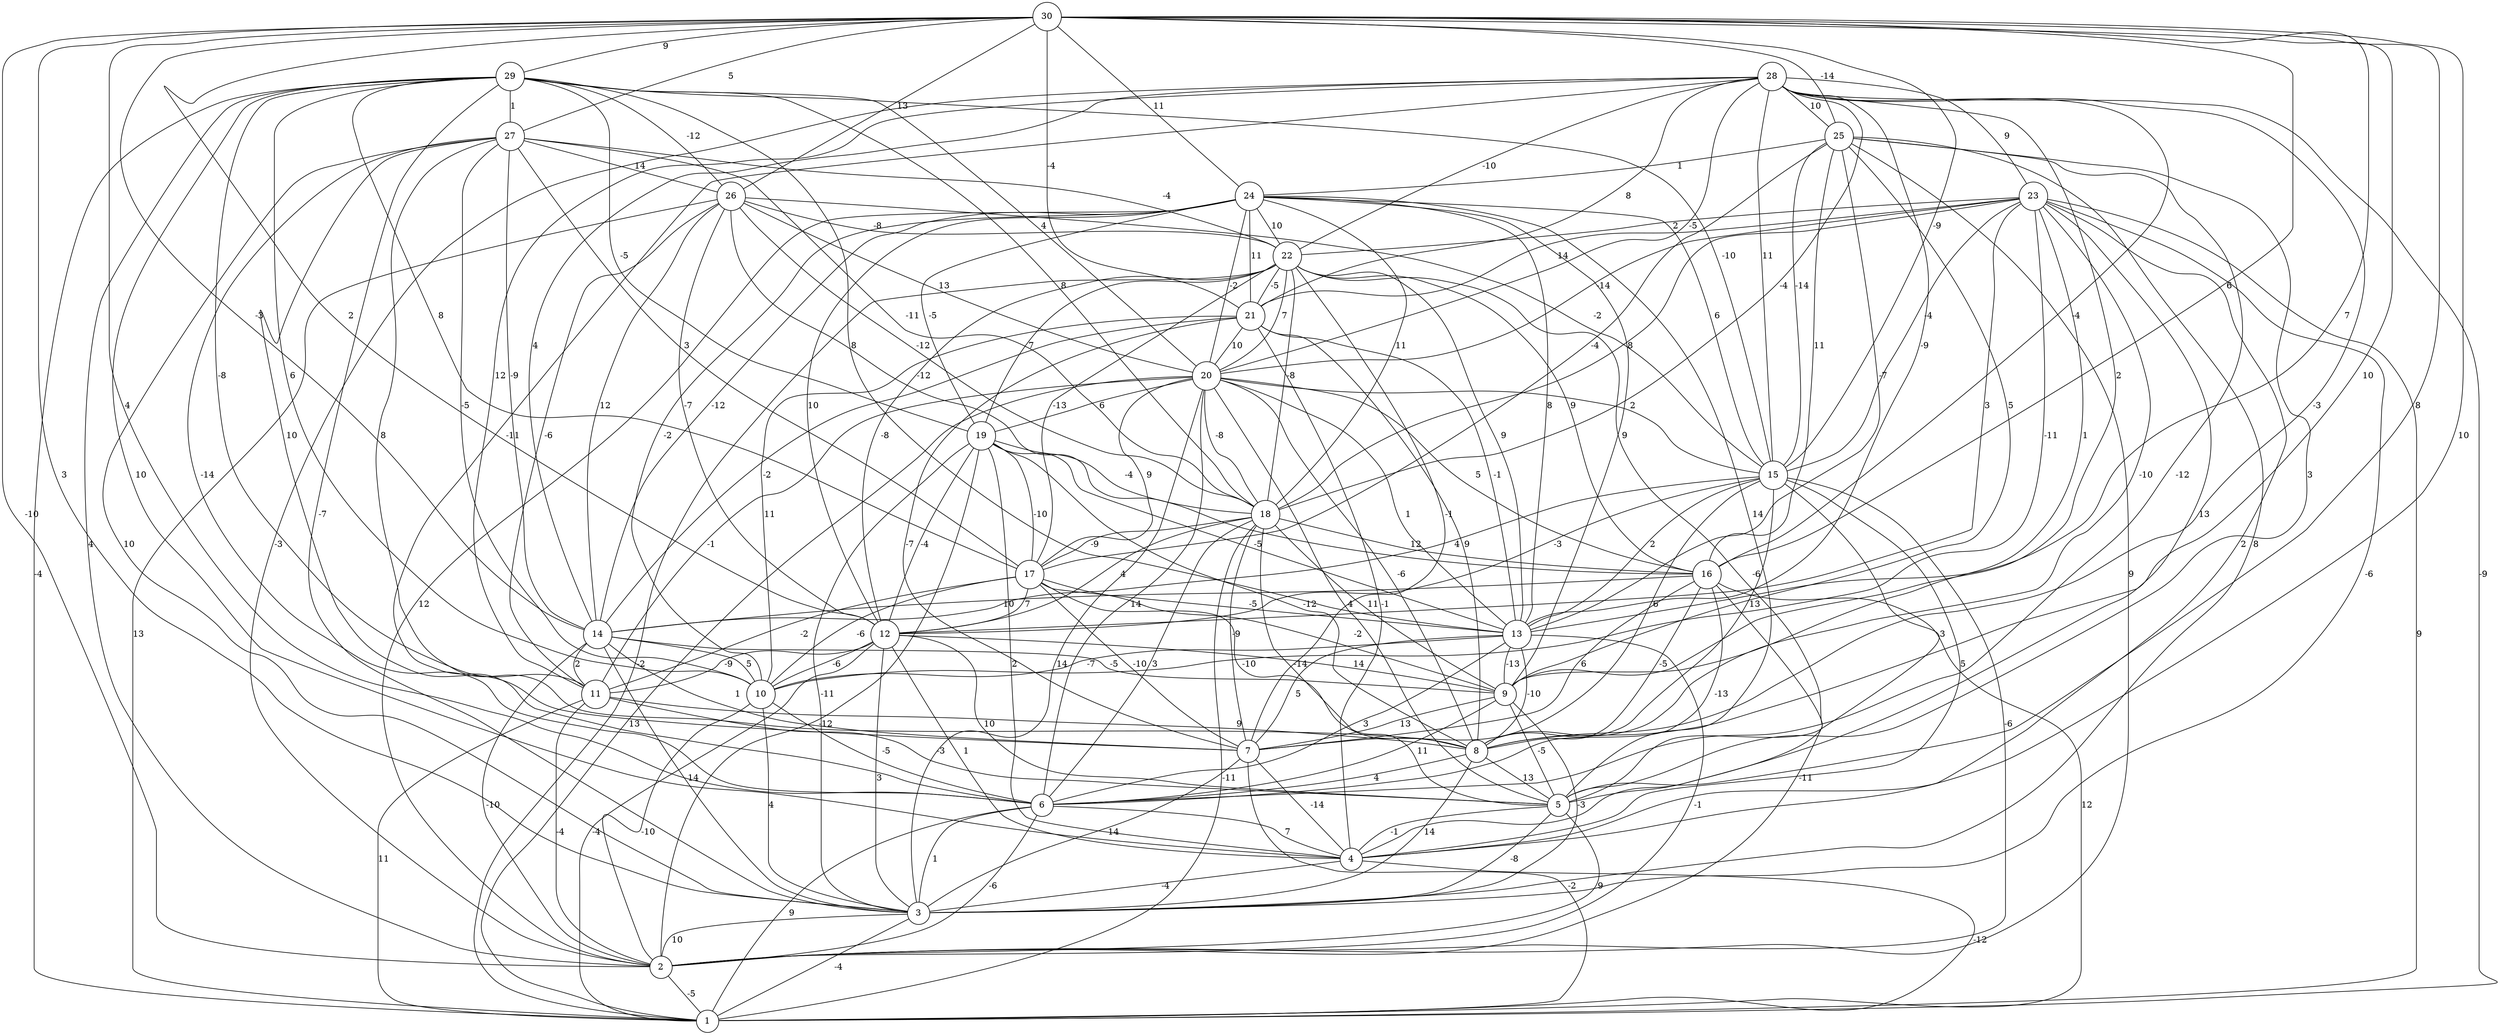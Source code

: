 graph { 
	 fontname="Helvetica,Arial,sans-serif" 
	 node [shape = circle]; 
	 30 -- 2 [label = "-10"];
	 30 -- 3 [label = "3"];
	 30 -- 4 [label = "10"];
	 30 -- 5 [label = "8"];
	 30 -- 6 [label = "4"];
	 30 -- 8 [label = "10"];
	 30 -- 12 [label = "2"];
	 30 -- 13 [label = "7"];
	 30 -- 14 [label = "-3"];
	 30 -- 15 [label = "-9"];
	 30 -- 16 [label = "6"];
	 30 -- 21 [label = "-4"];
	 30 -- 24 [label = "11"];
	 30 -- 25 [label = "-14"];
	 30 -- 26 [label = "13"];
	 30 -- 27 [label = "5"];
	 30 -- 29 [label = "9"];
	 29 -- 1 [label = "-4"];
	 29 -- 2 [label = "4"];
	 29 -- 3 [label = "-7"];
	 29 -- 4 [label = "10"];
	 29 -- 10 [label = "6"];
	 29 -- 11 [label = "-8"];
	 29 -- 13 [label = "8"];
	 29 -- 15 [label = "-10"];
	 29 -- 17 [label = "8"];
	 29 -- 18 [label = "8"];
	 29 -- 19 [label = "-5"];
	 29 -- 20 [label = "4"];
	 29 -- 26 [label = "-12"];
	 29 -- 27 [label = "1"];
	 28 -- 1 [label = "-9"];
	 28 -- 2 [label = "-3"];
	 28 -- 6 [label = "-11"];
	 28 -- 8 [label = "-3"];
	 28 -- 9 [label = "2"];
	 28 -- 11 [label = "12"];
	 28 -- 13 [label = "-9"];
	 28 -- 14 [label = "4"];
	 28 -- 15 [label = "11"];
	 28 -- 16 [label = "-4"];
	 28 -- 18 [label = "-4"];
	 28 -- 20 [label = "-5"];
	 28 -- 21 [label = "8"];
	 28 -- 22 [label = "-10"];
	 28 -- 23 [label = "9"];
	 28 -- 25 [label = "10"];
	 27 -- 3 [label = "10"];
	 27 -- 6 [label = "-14"];
	 27 -- 7 [label = "10"];
	 27 -- 8 [label = "8"];
	 27 -- 10 [label = "-5"];
	 27 -- 14 [label = "-9"];
	 27 -- 17 [label = "3"];
	 27 -- 18 [label = "-11"];
	 27 -- 22 [label = "-4"];
	 27 -- 26 [label = "14"];
	 26 -- 1 [label = "13"];
	 26 -- 11 [label = "-6"];
	 26 -- 12 [label = "-7"];
	 26 -- 14 [label = "12"];
	 26 -- 15 [label = "-2"];
	 26 -- 16 [label = "-12"];
	 26 -- 18 [label = "-12"];
	 26 -- 20 [label = "13"];
	 26 -- 22 [label = "-8"];
	 25 -- 2 [label = "9"];
	 25 -- 3 [label = "8"];
	 25 -- 5 [label = "3"];
	 25 -- 6 [label = "-12"];
	 25 -- 9 [label = "5"];
	 25 -- 13 [label = "-7"];
	 25 -- 15 [label = "-14"];
	 25 -- 16 [label = "11"];
	 25 -- 17 [label = "-4"];
	 25 -- 24 [label = "1"];
	 24 -- 2 [label = "12"];
	 24 -- 5 [label = "14"];
	 24 -- 9 [label = "9"];
	 24 -- 10 [label = "-2"];
	 24 -- 12 [label = "10"];
	 24 -- 13 [label = "8"];
	 24 -- 14 [label = "-12"];
	 24 -- 15 [label = "6"];
	 24 -- 18 [label = "11"];
	 24 -- 19 [label = "-5"];
	 24 -- 20 [label = "-2"];
	 24 -- 21 [label = "11"];
	 24 -- 22 [label = "10"];
	 23 -- 1 [label = "9"];
	 23 -- 3 [label = "-6"];
	 23 -- 4 [label = "2"];
	 23 -- 5 [label = "13"];
	 23 -- 8 [label = "-10"];
	 23 -- 9 [label = "1"];
	 23 -- 10 [label = "-11"];
	 23 -- 12 [label = "3"];
	 23 -- 15 [label = "-4"];
	 23 -- 18 [label = "8"];
	 23 -- 20 [label = "-14"];
	 23 -- 21 [label = "14"];
	 23 -- 22 [label = "2"];
	 22 -- 1 [label = "-2"];
	 22 -- 4 [label = "-6"];
	 22 -- 7 [label = "-1"];
	 22 -- 12 [label = "-8"];
	 22 -- 13 [label = "9"];
	 22 -- 16 [label = "9"];
	 22 -- 17 [label = "-13"];
	 22 -- 18 [label = "-8"];
	 22 -- 19 [label = "7"];
	 22 -- 20 [label = "7"];
	 22 -- 21 [label = "-5"];
	 21 -- 4 [label = "-1"];
	 21 -- 7 [label = "-7"];
	 21 -- 8 [label = "9"];
	 21 -- 10 [label = "11"];
	 21 -- 13 [label = "-1"];
	 21 -- 14 [label = "-2"];
	 21 -- 20 [label = "10"];
	 20 -- 1 [label = "13"];
	 20 -- 3 [label = "14"];
	 20 -- 5 [label = "4"];
	 20 -- 6 [label = "14"];
	 20 -- 8 [label = "-6"];
	 20 -- 11 [label = "-1"];
	 20 -- 13 [label = "1"];
	 20 -- 15 [label = "2"];
	 20 -- 16 [label = "5"];
	 20 -- 17 [label = "9"];
	 20 -- 18 [label = "-8"];
	 20 -- 19 [label = "6"];
	 19 -- 2 [label = "-12"];
	 19 -- 3 [label = "-11"];
	 19 -- 4 [label = "2"];
	 19 -- 8 [label = "-12"];
	 19 -- 12 [label = "-4"];
	 19 -- 13 [label = "-5"];
	 19 -- 17 [label = "-10"];
	 19 -- 18 [label = "-4"];
	 18 -- 1 [label = "-11"];
	 18 -- 5 [label = "-14"];
	 18 -- 6 [label = "3"];
	 18 -- 7 [label = "-9"];
	 18 -- 9 [label = "11"];
	 18 -- 12 [label = "4"];
	 18 -- 16 [label = "12"];
	 18 -- 17 [label = "-9"];
	 17 -- 7 [label = "-10"];
	 17 -- 8 [label = "-10"];
	 17 -- 9 [label = "-2"];
	 17 -- 10 [label = "-6"];
	 17 -- 11 [label = "-2"];
	 17 -- 12 [label = "7"];
	 17 -- 13 [label = "-5"];
	 16 -- 1 [label = "12"];
	 16 -- 2 [label = "-11"];
	 16 -- 6 [label = "-13"];
	 16 -- 7 [label = "6"];
	 16 -- 8 [label = "-5"];
	 16 -- 14 [label = "10"];
	 15 -- 2 [label = "-6"];
	 15 -- 4 [label = "5"];
	 15 -- 5 [label = "3"];
	 15 -- 7 [label = "6"];
	 15 -- 8 [label = "13"];
	 15 -- 12 [label = "-3"];
	 15 -- 13 [label = "2"];
	 15 -- 14 [label = "4"];
	 14 -- 2 [label = "-10"];
	 14 -- 3 [label = "14"];
	 14 -- 7 [label = "1"];
	 14 -- 9 [label = "-5"];
	 14 -- 10 [label = "5"];
	 14 -- 11 [label = "2"];
	 13 -- 2 [label = "-1"];
	 13 -- 6 [label = "3"];
	 13 -- 7 [label = "5"];
	 13 -- 8 [label = "-10"];
	 13 -- 9 [label = "-13"];
	 13 -- 10 [label = "-7"];
	 12 -- 1 [label = "-4"];
	 12 -- 3 [label = "3"];
	 12 -- 4 [label = "1"];
	 12 -- 5 [label = "10"];
	 12 -- 9 [label = "14"];
	 12 -- 10 [label = "-6"];
	 12 -- 11 [label = "-9"];
	 11 -- 1 [label = "11"];
	 11 -- 2 [label = "-4"];
	 11 -- 5 [label = "-3"];
	 11 -- 8 [label = "9"];
	 10 -- 2 [label = "-10"];
	 10 -- 3 [label = "4"];
	 10 -- 6 [label = "-5"];
	 9 -- 3 [label = "-3"];
	 9 -- 5 [label = "-5"];
	 9 -- 6 [label = "11"];
	 9 -- 7 [label = "13"];
	 8 -- 3 [label = "14"];
	 8 -- 5 [label = "13"];
	 8 -- 6 [label = "4"];
	 7 -- 1 [label = "-2"];
	 7 -- 3 [label = "14"];
	 7 -- 4 [label = "-14"];
	 6 -- 1 [label = "9"];
	 6 -- 2 [label = "-6"];
	 6 -- 3 [label = "1"];
	 6 -- 4 [label = "7"];
	 5 -- 2 [label = "9"];
	 5 -- 3 [label = "-8"];
	 5 -- 4 [label = "-1"];
	 4 -- 1 [label = "-12"];
	 4 -- 3 [label = "-4"];
	 3 -- 1 [label = "-4"];
	 3 -- 2 [label = "10"];
	 2 -- 1 [label = "-5"];
	 1;
	 2;
	 3;
	 4;
	 5;
	 6;
	 7;
	 8;
	 9;
	 10;
	 11;
	 12;
	 13;
	 14;
	 15;
	 16;
	 17;
	 18;
	 19;
	 20;
	 21;
	 22;
	 23;
	 24;
	 25;
	 26;
	 27;
	 28;
	 29;
	 30;
}
